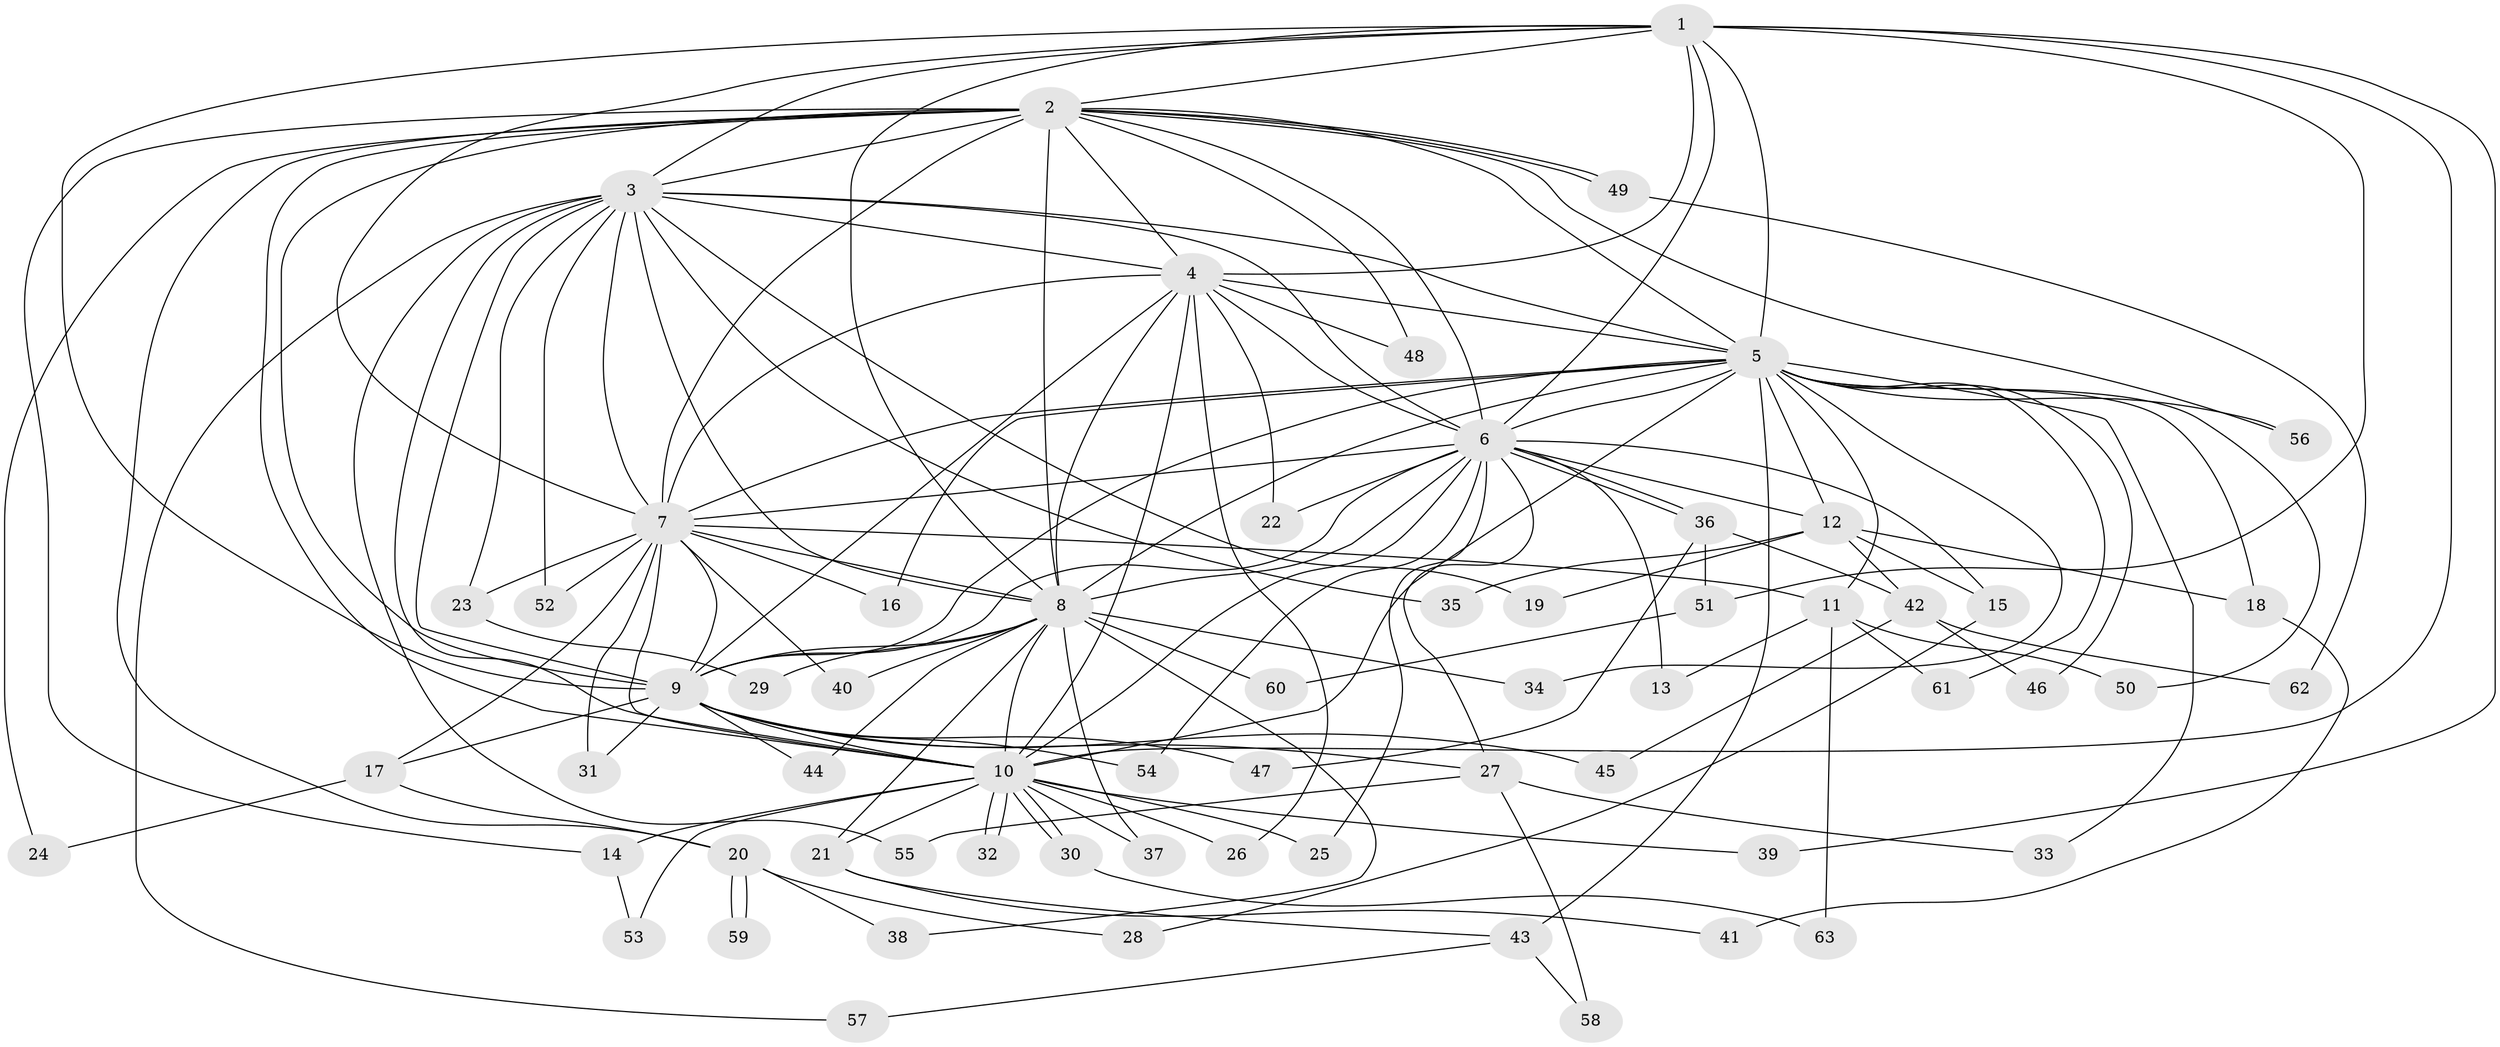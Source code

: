 // Generated by graph-tools (version 1.1) at 2025/49/03/09/25 03:49:34]
// undirected, 63 vertices, 151 edges
graph export_dot {
graph [start="1"]
  node [color=gray90,style=filled];
  1;
  2;
  3;
  4;
  5;
  6;
  7;
  8;
  9;
  10;
  11;
  12;
  13;
  14;
  15;
  16;
  17;
  18;
  19;
  20;
  21;
  22;
  23;
  24;
  25;
  26;
  27;
  28;
  29;
  30;
  31;
  32;
  33;
  34;
  35;
  36;
  37;
  38;
  39;
  40;
  41;
  42;
  43;
  44;
  45;
  46;
  47;
  48;
  49;
  50;
  51;
  52;
  53;
  54;
  55;
  56;
  57;
  58;
  59;
  60;
  61;
  62;
  63;
  1 -- 2;
  1 -- 3;
  1 -- 4;
  1 -- 5;
  1 -- 6;
  1 -- 7;
  1 -- 8;
  1 -- 9;
  1 -- 10;
  1 -- 39;
  1 -- 51;
  2 -- 3;
  2 -- 4;
  2 -- 5;
  2 -- 6;
  2 -- 7;
  2 -- 8;
  2 -- 9;
  2 -- 10;
  2 -- 14;
  2 -- 20;
  2 -- 24;
  2 -- 48;
  2 -- 49;
  2 -- 49;
  2 -- 56;
  3 -- 4;
  3 -- 5;
  3 -- 6;
  3 -- 7;
  3 -- 8;
  3 -- 9;
  3 -- 10;
  3 -- 19;
  3 -- 23;
  3 -- 35;
  3 -- 52;
  3 -- 55;
  3 -- 57;
  4 -- 5;
  4 -- 6;
  4 -- 7;
  4 -- 8;
  4 -- 9;
  4 -- 10;
  4 -- 22;
  4 -- 26;
  4 -- 48;
  5 -- 6;
  5 -- 7;
  5 -- 8;
  5 -- 9;
  5 -- 10;
  5 -- 11;
  5 -- 12;
  5 -- 16;
  5 -- 18;
  5 -- 33;
  5 -- 34;
  5 -- 43;
  5 -- 46;
  5 -- 50;
  5 -- 56;
  5 -- 61;
  6 -- 7;
  6 -- 8;
  6 -- 9;
  6 -- 10;
  6 -- 12;
  6 -- 13;
  6 -- 15;
  6 -- 22;
  6 -- 25;
  6 -- 27;
  6 -- 36;
  6 -- 36;
  6 -- 54;
  7 -- 8;
  7 -- 9;
  7 -- 10;
  7 -- 11;
  7 -- 16;
  7 -- 17;
  7 -- 23;
  7 -- 31;
  7 -- 40;
  7 -- 52;
  8 -- 9;
  8 -- 10;
  8 -- 21;
  8 -- 29;
  8 -- 34;
  8 -- 37;
  8 -- 38;
  8 -- 40;
  8 -- 44;
  8 -- 60;
  9 -- 10;
  9 -- 17;
  9 -- 27;
  9 -- 31;
  9 -- 44;
  9 -- 45;
  9 -- 47;
  9 -- 54;
  10 -- 14;
  10 -- 21;
  10 -- 25;
  10 -- 26;
  10 -- 30;
  10 -- 30;
  10 -- 32;
  10 -- 32;
  10 -- 37;
  10 -- 39;
  10 -- 53;
  11 -- 13;
  11 -- 50;
  11 -- 61;
  11 -- 63;
  12 -- 15;
  12 -- 18;
  12 -- 19;
  12 -- 35;
  12 -- 42;
  14 -- 53;
  15 -- 28;
  17 -- 20;
  17 -- 24;
  18 -- 41;
  20 -- 28;
  20 -- 38;
  20 -- 59;
  20 -- 59;
  21 -- 41;
  21 -- 43;
  23 -- 29;
  27 -- 33;
  27 -- 55;
  27 -- 58;
  30 -- 63;
  36 -- 42;
  36 -- 47;
  36 -- 51;
  42 -- 45;
  42 -- 46;
  42 -- 62;
  43 -- 57;
  43 -- 58;
  49 -- 62;
  51 -- 60;
}
